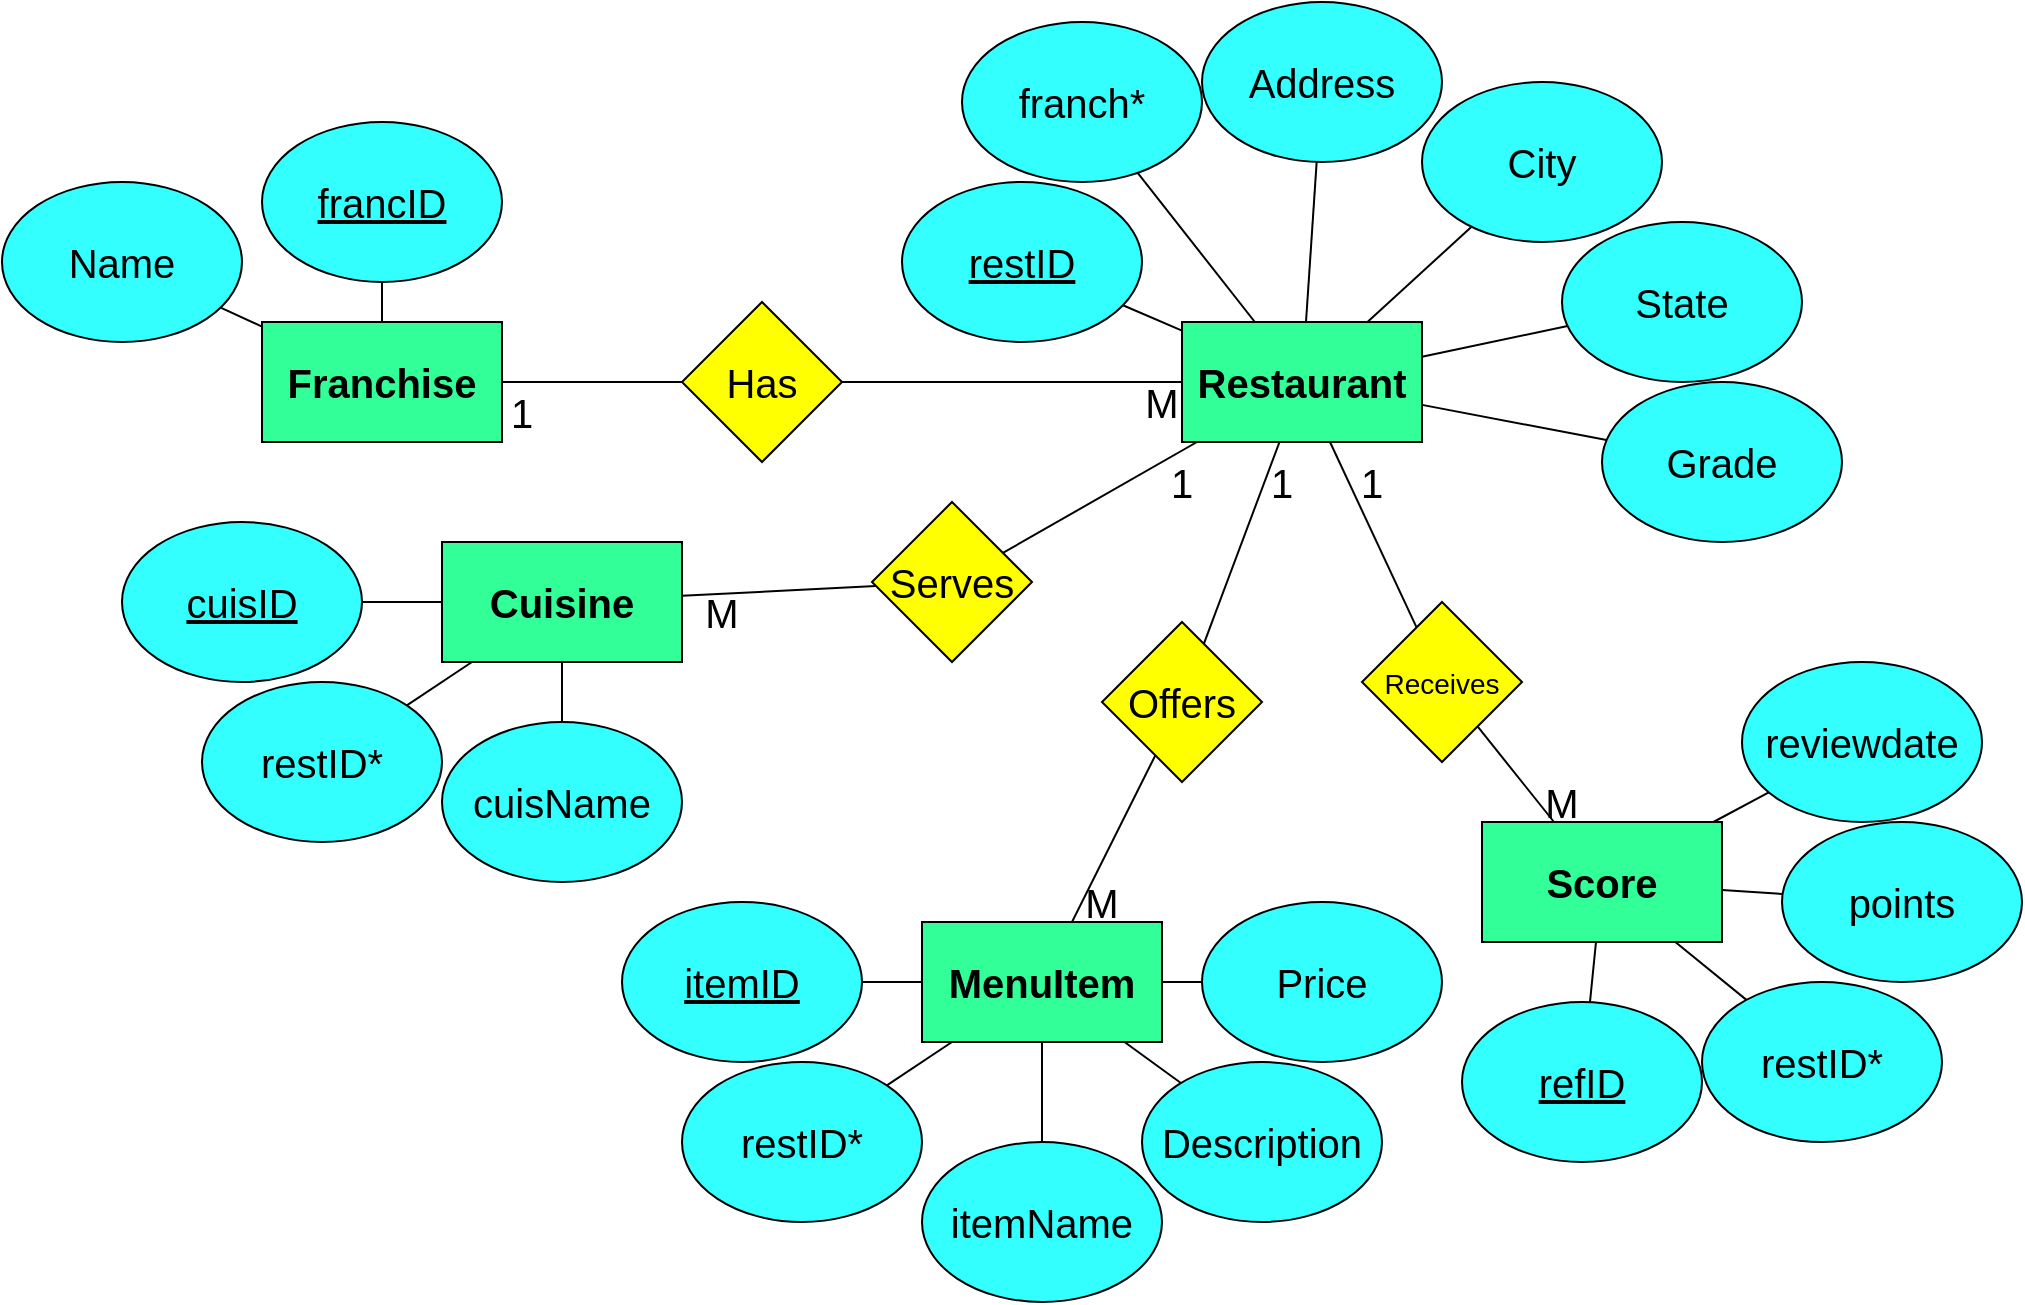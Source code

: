 <mxfile version="20.7.4" type="device"><diagram id="u9rXE1uIUANwSrxgtIQM" name="Page-1"><mxGraphModel dx="2222" dy="840" grid="1" gridSize="10" guides="1" tooltips="1" connect="1" arrows="1" fold="1" page="1" pageScale="1" pageWidth="850" pageHeight="1100" math="0" shadow="0"><root><mxCell id="0"/><mxCell id="1" parent="0"/><mxCell id="4u6x7rTlO3XGqmi1SIRX-11" value="" style="group" vertex="1" connectable="0" parent="1"><mxGeometry x="80" y="310" width="120" height="60" as="geometry"/></mxCell><mxCell id="4u6x7rTlO3XGqmi1SIRX-12" value="" style="rounded=0;whiteSpace=wrap;html=1;fillColor=#33FF99;" vertex="1" parent="4u6x7rTlO3XGqmi1SIRX-11"><mxGeometry width="120" height="60" as="geometry"/></mxCell><mxCell id="4u6x7rTlO3XGqmi1SIRX-13" value="&lt;b&gt;&lt;font style=&quot;font-size: 20px;&quot;&gt;Franchise&lt;/font&gt;&lt;/b&gt;" style="text;html=1;strokeColor=none;fillColor=none;align=center;verticalAlign=middle;whiteSpace=wrap;rounded=0;" vertex="1" parent="4u6x7rTlO3XGqmi1SIRX-11"><mxGeometry x="10" y="10" width="100" height="40" as="geometry"/></mxCell><mxCell id="4u6x7rTlO3XGqmi1SIRX-15" value="" style="group" vertex="1" connectable="0" parent="1"><mxGeometry x="-50" y="240" width="120" height="80" as="geometry"/></mxCell><mxCell id="4u6x7rTlO3XGqmi1SIRX-16" value="" style="ellipse;whiteSpace=wrap;html=1;fontSize=20;fillColor=#33FFFF;" vertex="1" parent="4u6x7rTlO3XGqmi1SIRX-15"><mxGeometry width="120" height="80" as="geometry"/></mxCell><mxCell id="4u6x7rTlO3XGqmi1SIRX-17" value="Name" style="text;html=1;strokeColor=none;fillColor=none;align=center;verticalAlign=middle;whiteSpace=wrap;rounded=0;fontSize=20;" vertex="1" parent="4u6x7rTlO3XGqmi1SIRX-15"><mxGeometry x="10" y="20" width="100" height="40" as="geometry"/></mxCell><mxCell id="4u6x7rTlO3XGqmi1SIRX-18" value="" style="group" vertex="1" connectable="0" parent="1"><mxGeometry x="80" y="210" width="120" height="80" as="geometry"/></mxCell><mxCell id="4u6x7rTlO3XGqmi1SIRX-19" value="" style="ellipse;whiteSpace=wrap;html=1;fontSize=20;fillColor=#33FFFF;" vertex="1" parent="4u6x7rTlO3XGqmi1SIRX-18"><mxGeometry width="120" height="80" as="geometry"/></mxCell><mxCell id="4u6x7rTlO3XGqmi1SIRX-20" value="&lt;u&gt;francID&lt;/u&gt;" style="text;html=1;strokeColor=none;fillColor=none;align=center;verticalAlign=middle;whiteSpace=wrap;rounded=0;fontSize=20;" vertex="1" parent="4u6x7rTlO3XGqmi1SIRX-18"><mxGeometry x="10" y="20" width="100" height="40" as="geometry"/></mxCell><mxCell id="4u6x7rTlO3XGqmi1SIRX-34" value="" style="group" vertex="1" connectable="0" parent="1"><mxGeometry x="290" y="300" width="80" height="80" as="geometry"/></mxCell><mxCell id="4u6x7rTlO3XGqmi1SIRX-35" value="" style="rhombus;whiteSpace=wrap;html=1;fontSize=20;fillColor=#FFFF00;" vertex="1" parent="4u6x7rTlO3XGqmi1SIRX-34"><mxGeometry width="80" height="80" as="geometry"/></mxCell><mxCell id="4u6x7rTlO3XGqmi1SIRX-36" value="Has" style="text;html=1;strokeColor=none;fillColor=none;align=center;verticalAlign=middle;whiteSpace=wrap;rounded=0;fontSize=20;" vertex="1" parent="4u6x7rTlO3XGqmi1SIRX-34"><mxGeometry x="10" y="25" width="60" height="30" as="geometry"/></mxCell><mxCell id="4u6x7rTlO3XGqmi1SIRX-37" value="" style="endArrow=none;html=1;rounded=0;fontSize=20;" edge="1" parent="1" source="4u6x7rTlO3XGqmi1SIRX-12" target="4u6x7rTlO3XGqmi1SIRX-35"><mxGeometry width="50" height="50" relative="1" as="geometry"><mxPoint x="270" y="470" as="sourcePoint"/><mxPoint x="250" y="340" as="targetPoint"/></mxGeometry></mxCell><mxCell id="4u6x7rTlO3XGqmi1SIRX-38" value="" style="endArrow=none;html=1;rounded=0;fontSize=20;" edge="1" parent="1" source="4u6x7rTlO3XGqmi1SIRX-32" target="4u6x7rTlO3XGqmi1SIRX-35"><mxGeometry width="50" height="50" relative="1" as="geometry"><mxPoint x="360" y="350" as="sourcePoint"/><mxPoint x="410" y="350" as="targetPoint"/></mxGeometry></mxCell><mxCell id="4u6x7rTlO3XGqmi1SIRX-39" value="1" style="text;html=1;strokeColor=none;fillColor=none;align=center;verticalAlign=middle;whiteSpace=wrap;rounded=0;fontSize=20;" vertex="1" parent="1"><mxGeometry x="200" y="340" width="20" height="30" as="geometry"/></mxCell><mxCell id="4u6x7rTlO3XGqmi1SIRX-40" value="M" style="text;html=1;strokeColor=none;fillColor=none;align=center;verticalAlign=middle;whiteSpace=wrap;rounded=0;fontSize=20;" vertex="1" parent="1"><mxGeometry x="520" y="340" width="20" height="20" as="geometry"/></mxCell><mxCell id="4u6x7rTlO3XGqmi1SIRX-41" value="" style="group" vertex="1" connectable="0" parent="1"><mxGeometry x="400" y="240" width="120" height="80" as="geometry"/></mxCell><mxCell id="4u6x7rTlO3XGqmi1SIRX-42" value="" style="ellipse;whiteSpace=wrap;html=1;fontSize=20;fillColor=#33FFFF;" vertex="1" parent="4u6x7rTlO3XGqmi1SIRX-41"><mxGeometry width="120" height="80" as="geometry"/></mxCell><mxCell id="4u6x7rTlO3XGqmi1SIRX-43" value="&lt;u&gt;restID&lt;/u&gt;" style="text;html=1;strokeColor=none;fillColor=none;align=center;verticalAlign=middle;whiteSpace=wrap;rounded=0;fontSize=20;" vertex="1" parent="4u6x7rTlO3XGqmi1SIRX-41"><mxGeometry x="10" y="20" width="100" height="40" as="geometry"/></mxCell><mxCell id="4u6x7rTlO3XGqmi1SIRX-44" value="" style="group" vertex="1" connectable="0" parent="1"><mxGeometry x="430" y="160" width="120" height="80" as="geometry"/></mxCell><mxCell id="4u6x7rTlO3XGqmi1SIRX-45" value="" style="ellipse;whiteSpace=wrap;html=1;fontSize=20;fillColor=#33FFFF;" vertex="1" parent="4u6x7rTlO3XGqmi1SIRX-44"><mxGeometry width="120" height="80" as="geometry"/></mxCell><mxCell id="4u6x7rTlO3XGqmi1SIRX-46" value="franch*" style="text;html=1;strokeColor=none;fillColor=none;align=center;verticalAlign=middle;whiteSpace=wrap;rounded=0;fontSize=20;" vertex="1" parent="4u6x7rTlO3XGqmi1SIRX-44"><mxGeometry x="10" y="20" width="100" height="40" as="geometry"/></mxCell><mxCell id="4u6x7rTlO3XGqmi1SIRX-47" value="" style="group" vertex="1" connectable="0" parent="1"><mxGeometry x="550" y="150" width="120" height="80" as="geometry"/></mxCell><mxCell id="4u6x7rTlO3XGqmi1SIRX-48" value="" style="ellipse;whiteSpace=wrap;html=1;fontSize=20;fillColor=#33FFFF;" vertex="1" parent="4u6x7rTlO3XGqmi1SIRX-47"><mxGeometry width="120" height="80" as="geometry"/></mxCell><mxCell id="4u6x7rTlO3XGqmi1SIRX-49" value="Address" style="text;html=1;strokeColor=none;fillColor=none;align=center;verticalAlign=middle;whiteSpace=wrap;rounded=0;fontSize=20;" vertex="1" parent="4u6x7rTlO3XGqmi1SIRX-47"><mxGeometry x="10" y="20" width="100" height="40" as="geometry"/></mxCell><mxCell id="4u6x7rTlO3XGqmi1SIRX-50" value="" style="group" vertex="1" connectable="0" parent="1"><mxGeometry x="660" y="190" width="120" height="80" as="geometry"/></mxCell><mxCell id="4u6x7rTlO3XGqmi1SIRX-51" value="" style="ellipse;whiteSpace=wrap;html=1;fontSize=20;fillColor=#33FFFF;" vertex="1" parent="4u6x7rTlO3XGqmi1SIRX-50"><mxGeometry width="120" height="80" as="geometry"/></mxCell><mxCell id="4u6x7rTlO3XGqmi1SIRX-52" value="City" style="text;html=1;strokeColor=none;fillColor=none;align=center;verticalAlign=middle;whiteSpace=wrap;rounded=0;fontSize=20;" vertex="1" parent="4u6x7rTlO3XGqmi1SIRX-50"><mxGeometry x="10" y="20" width="100" height="40" as="geometry"/></mxCell><mxCell id="4u6x7rTlO3XGqmi1SIRX-53" value="" style="group" vertex="1" connectable="0" parent="1"><mxGeometry x="730" y="260" width="120" height="80" as="geometry"/></mxCell><mxCell id="4u6x7rTlO3XGqmi1SIRX-54" value="" style="ellipse;whiteSpace=wrap;html=1;fontSize=20;fillColor=#33FFFF;" vertex="1" parent="4u6x7rTlO3XGqmi1SIRX-53"><mxGeometry width="120" height="80" as="geometry"/></mxCell><mxCell id="4u6x7rTlO3XGqmi1SIRX-55" value="State" style="text;html=1;strokeColor=none;fillColor=none;align=center;verticalAlign=middle;whiteSpace=wrap;rounded=0;fontSize=20;" vertex="1" parent="4u6x7rTlO3XGqmi1SIRX-53"><mxGeometry x="10" y="20" width="100" height="40" as="geometry"/></mxCell><mxCell id="4u6x7rTlO3XGqmi1SIRX-56" value="" style="group" vertex="1" connectable="0" parent="1"><mxGeometry x="750" y="340" width="120" height="80" as="geometry"/></mxCell><mxCell id="4u6x7rTlO3XGqmi1SIRX-57" value="" style="ellipse;whiteSpace=wrap;html=1;fontSize=20;fillColor=#33FFFF;" vertex="1" parent="4u6x7rTlO3XGqmi1SIRX-56"><mxGeometry width="120" height="80" as="geometry"/></mxCell><mxCell id="4u6x7rTlO3XGqmi1SIRX-58" value="Grade" style="text;html=1;strokeColor=none;fillColor=none;align=center;verticalAlign=middle;whiteSpace=wrap;rounded=0;fontSize=20;" vertex="1" parent="4u6x7rTlO3XGqmi1SIRX-56"><mxGeometry x="10" y="20" width="100" height="40" as="geometry"/></mxCell><mxCell id="4u6x7rTlO3XGqmi1SIRX-62" value="" style="endArrow=none;html=1;rounded=0;fontSize=20;" edge="1" parent="1" source="4u6x7rTlO3XGqmi1SIRX-32" target="4u6x7rTlO3XGqmi1SIRX-42"><mxGeometry width="50" height="50" relative="1" as="geometry"><mxPoint x="590" y="300" as="sourcePoint"/><mxPoint x="465" y="225" as="targetPoint"/></mxGeometry></mxCell><mxCell id="4u6x7rTlO3XGqmi1SIRX-63" value="" style="endArrow=none;html=1;rounded=0;fontSize=20;" edge="1" parent="1" source="4u6x7rTlO3XGqmi1SIRX-32" target="4u6x7rTlO3XGqmi1SIRX-45"><mxGeometry width="50" height="50" relative="1" as="geometry"><mxPoint x="595" y="320" as="sourcePoint"/><mxPoint x="578.974" y="287.947" as="targetPoint"/></mxGeometry></mxCell><mxCell id="4u6x7rTlO3XGqmi1SIRX-64" value="" style="endArrow=none;html=1;rounded=0;fontSize=20;" edge="1" parent="1" source="4u6x7rTlO3XGqmi1SIRX-48" target="4u6x7rTlO3XGqmi1SIRX-32"><mxGeometry width="50" height="50" relative="1" as="geometry"><mxPoint x="629.983" y="320" as="sourcePoint"/><mxPoint x="665.593" y="266.541" as="targetPoint"/></mxGeometry></mxCell><mxCell id="4u6x7rTlO3XGqmi1SIRX-65" value="" style="endArrow=none;html=1;rounded=0;fontSize=20;" edge="1" parent="1" source="4u6x7rTlO3XGqmi1SIRX-51" target="4u6x7rTlO3XGqmi1SIRX-32"><mxGeometry width="50" height="50" relative="1" as="geometry"><mxPoint x="715.605" y="316.881" as="sourcePoint"/><mxPoint x="670.0" y="331.25" as="targetPoint"/></mxGeometry></mxCell><mxCell id="4u6x7rTlO3XGqmi1SIRX-66" value="" style="endArrow=none;html=1;rounded=0;fontSize=20;" edge="1" parent="1" source="4u6x7rTlO3XGqmi1SIRX-32" target="4u6x7rTlO3XGqmi1SIRX-54"><mxGeometry width="50" height="50" relative="1" as="geometry"><mxPoint x="713.773" y="376.04" as="sourcePoint"/><mxPoint x="670.0" y="365" as="targetPoint"/></mxGeometry></mxCell><mxCell id="4u6x7rTlO3XGqmi1SIRX-67" value="" style="endArrow=none;html=1;rounded=0;fontSize=20;" edge="1" parent="1" source="4u6x7rTlO3XGqmi1SIRX-57" target="4u6x7rTlO3XGqmi1SIRX-32"><mxGeometry width="50" height="50" relative="1" as="geometry"><mxPoint x="634.548" y="380" as="sourcePoint"/><mxPoint x="671.274" y="424.882" as="targetPoint"/></mxGeometry></mxCell><mxCell id="4u6x7rTlO3XGqmi1SIRX-69" value="" style="endArrow=none;html=1;rounded=0;fontSize=20;" edge="1" parent="1" source="4u6x7rTlO3XGqmi1SIRX-19" target="4u6x7rTlO3XGqmi1SIRX-12"><mxGeometry width="50" height="50" relative="1" as="geometry"><mxPoint x="240" y="240" as="sourcePoint"/><mxPoint x="290" y="190" as="targetPoint"/></mxGeometry></mxCell><mxCell id="4u6x7rTlO3XGqmi1SIRX-70" value="" style="endArrow=none;html=1;rounded=0;fontSize=20;" edge="1" parent="1" source="4u6x7rTlO3XGqmi1SIRX-12" target="4u6x7rTlO3XGqmi1SIRX-16"><mxGeometry width="50" height="50" relative="1" as="geometry"><mxPoint x="150" y="300" as="sourcePoint"/><mxPoint x="150" y="320" as="targetPoint"/></mxGeometry></mxCell><mxCell id="4u6x7rTlO3XGqmi1SIRX-71" value="" style="group" vertex="1" connectable="0" parent="1"><mxGeometry x="170" y="420" width="120" height="60" as="geometry"/></mxCell><mxCell id="4u6x7rTlO3XGqmi1SIRX-72" value="" style="rounded=0;whiteSpace=wrap;html=1;" vertex="1" parent="4u6x7rTlO3XGqmi1SIRX-71"><mxGeometry width="120" height="60" as="geometry"/></mxCell><mxCell id="4u6x7rTlO3XGqmi1SIRX-73" value="&lt;b&gt;&lt;font style=&quot;font-size: 20px;&quot;&gt;Cuisine&lt;/font&gt;&lt;/b&gt;" style="text;html=1;strokeColor=none;fillColor=none;align=center;verticalAlign=middle;whiteSpace=wrap;rounded=0;" vertex="1" parent="4u6x7rTlO3XGqmi1SIRX-71"><mxGeometry x="10" y="10" width="100" height="40" as="geometry"/></mxCell><mxCell id="4u6x7rTlO3XGqmi1SIRX-74" value="" style="group" vertex="1" connectable="0" parent="1"><mxGeometry x="385" y="400" width="80" height="80" as="geometry"/></mxCell><mxCell id="4u6x7rTlO3XGqmi1SIRX-75" value="" style="rhombus;whiteSpace=wrap;html=1;fontSize=20;fillColor=#FFFF00;" vertex="1" parent="4u6x7rTlO3XGqmi1SIRX-74"><mxGeometry width="80" height="80" as="geometry"/></mxCell><mxCell id="4u6x7rTlO3XGqmi1SIRX-76" value="Serves" style="text;html=1;strokeColor=none;fillColor=none;align=center;verticalAlign=middle;whiteSpace=wrap;rounded=0;fontSize=20;" vertex="1" parent="4u6x7rTlO3XGqmi1SIRX-74"><mxGeometry x="10" y="25" width="60" height="30" as="geometry"/></mxCell><mxCell id="4u6x7rTlO3XGqmi1SIRX-77" value="" style="endArrow=none;html=1;rounded=0;fontSize=20;" edge="1" parent="1" source="4u6x7rTlO3XGqmi1SIRX-75" target="4u6x7rTlO3XGqmi1SIRX-32"><mxGeometry width="50" height="50" relative="1" as="geometry"><mxPoint x="520" y="500" as="sourcePoint"/><mxPoint x="570" y="450" as="targetPoint"/></mxGeometry></mxCell><mxCell id="4u6x7rTlO3XGqmi1SIRX-78" value="" style="endArrow=none;html=1;rounded=0;fontSize=20;" edge="1" parent="1" source="4u6x7rTlO3XGqmi1SIRX-72" target="4u6x7rTlO3XGqmi1SIRX-75"><mxGeometry width="50" height="50" relative="1" as="geometry"><mxPoint x="474.615" y="434.615" as="sourcePoint"/><mxPoint x="562" y="380" as="targetPoint"/></mxGeometry></mxCell><mxCell id="4u6x7rTlO3XGqmi1SIRX-79" value="1" style="text;html=1;strokeColor=none;fillColor=none;align=center;verticalAlign=middle;whiteSpace=wrap;rounded=0;fontSize=20;" vertex="1" parent="1"><mxGeometry x="530" y="380" width="20" height="20" as="geometry"/></mxCell><mxCell id="4u6x7rTlO3XGqmi1SIRX-80" value="M" style="text;html=1;strokeColor=none;fillColor=none;align=center;verticalAlign=middle;whiteSpace=wrap;rounded=0;fontSize=20;" vertex="1" parent="1"><mxGeometry x="300" y="440" width="20" height="30" as="geometry"/></mxCell><mxCell id="4u6x7rTlO3XGqmi1SIRX-81" value="" style="group;fillColor=default;" vertex="1" connectable="0" parent="1"><mxGeometry x="10" y="410" width="120" height="80" as="geometry"/></mxCell><mxCell id="4u6x7rTlO3XGqmi1SIRX-82" value="" style="ellipse;whiteSpace=wrap;html=1;fontSize=20;fillColor=#33FFFF;" vertex="1" parent="4u6x7rTlO3XGqmi1SIRX-81"><mxGeometry width="120" height="80" as="geometry"/></mxCell><mxCell id="4u6x7rTlO3XGqmi1SIRX-83" value="&lt;u&gt;cuisID&lt;/u&gt;" style="text;html=1;strokeColor=none;fillColor=none;align=center;verticalAlign=middle;whiteSpace=wrap;rounded=0;fontSize=20;" vertex="1" parent="4u6x7rTlO3XGqmi1SIRX-81"><mxGeometry x="10" y="20" width="100" height="40" as="geometry"/></mxCell><mxCell id="4u6x7rTlO3XGqmi1SIRX-84" value="" style="group" vertex="1" connectable="0" parent="1"><mxGeometry x="170" y="510" width="120" height="80" as="geometry"/></mxCell><mxCell id="4u6x7rTlO3XGqmi1SIRX-85" value="" style="ellipse;whiteSpace=wrap;html=1;fontSize=20;fillColor=#33FFFF;" vertex="1" parent="4u6x7rTlO3XGqmi1SIRX-84"><mxGeometry width="120" height="80" as="geometry"/></mxCell><mxCell id="4u6x7rTlO3XGqmi1SIRX-86" value="cuisName" style="text;html=1;strokeColor=none;fillColor=none;align=center;verticalAlign=middle;whiteSpace=wrap;rounded=0;fontSize=20;" vertex="1" parent="4u6x7rTlO3XGqmi1SIRX-84"><mxGeometry x="10" y="20" width="100" height="40" as="geometry"/></mxCell><mxCell id="4u6x7rTlO3XGqmi1SIRX-90" value="" style="group" vertex="1" connectable="0" parent="1"><mxGeometry x="50" y="490" width="120" height="80" as="geometry"/></mxCell><mxCell id="4u6x7rTlO3XGqmi1SIRX-91" value="" style="ellipse;whiteSpace=wrap;html=1;fontSize=20;fillColor=#33FFFF;" vertex="1" parent="4u6x7rTlO3XGqmi1SIRX-90"><mxGeometry width="120" height="80" as="geometry"/></mxCell><mxCell id="4u6x7rTlO3XGqmi1SIRX-92" value="restID*" style="text;html=1;strokeColor=none;fillColor=none;align=center;verticalAlign=middle;whiteSpace=wrap;rounded=0;fontSize=20;" vertex="1" parent="4u6x7rTlO3XGqmi1SIRX-90"><mxGeometry x="10" y="20" width="100" height="40" as="geometry"/></mxCell><mxCell id="4u6x7rTlO3XGqmi1SIRX-93" value="" style="endArrow=none;html=1;rounded=0;fontSize=20;" edge="1" parent="1" source="4u6x7rTlO3XGqmi1SIRX-82" target="4u6x7rTlO3XGqmi1SIRX-72"><mxGeometry width="50" height="50" relative="1" as="geometry"><mxPoint x="120" y="410" as="sourcePoint"/><mxPoint x="170" y="360" as="targetPoint"/></mxGeometry></mxCell><mxCell id="4u6x7rTlO3XGqmi1SIRX-94" value="" style="endArrow=none;html=1;rounded=0;fontSize=20;" edge="1" parent="1" source="4u6x7rTlO3XGqmi1SIRX-72" target="4u6x7rTlO3XGqmi1SIRX-91"><mxGeometry width="50" height="50" relative="1" as="geometry"><mxPoint x="140.0" y="460" as="sourcePoint"/><mxPoint x="180" y="460" as="targetPoint"/></mxGeometry></mxCell><mxCell id="4u6x7rTlO3XGqmi1SIRX-95" value="" style="endArrow=none;html=1;rounded=0;fontSize=20;" edge="1" parent="1" source="4u6x7rTlO3XGqmi1SIRX-85" target="4u6x7rTlO3XGqmi1SIRX-72"><mxGeometry width="50" height="50" relative="1" as="geometry"><mxPoint x="195" y="490" as="sourcePoint"/><mxPoint x="162.426" y="511.716" as="targetPoint"/></mxGeometry></mxCell><mxCell id="4u6x7rTlO3XGqmi1SIRX-96" value="" style="group" vertex="1" connectable="0" parent="1"><mxGeometry x="500" y="460" width="80" height="80" as="geometry"/></mxCell><mxCell id="4u6x7rTlO3XGqmi1SIRX-97" value="" style="rhombus;whiteSpace=wrap;html=1;fontSize=20;fillColor=#FFFF00;" vertex="1" parent="4u6x7rTlO3XGqmi1SIRX-96"><mxGeometry width="80" height="80" as="geometry"/></mxCell><mxCell id="4u6x7rTlO3XGqmi1SIRX-98" value="Offers" style="text;html=1;strokeColor=none;fillColor=none;align=center;verticalAlign=middle;whiteSpace=wrap;rounded=0;fontSize=20;" vertex="1" parent="4u6x7rTlO3XGqmi1SIRX-96"><mxGeometry x="10" y="25" width="60" height="30" as="geometry"/></mxCell><mxCell id="4u6x7rTlO3XGqmi1SIRX-99" value="" style="endArrow=none;html=1;rounded=0;fontSize=20;" edge="1" parent="1" source="4u6x7rTlO3XGqmi1SIRX-32" target="4u6x7rTlO3XGqmi1SIRX-97"><mxGeometry width="50" height="50" relative="1" as="geometry"><mxPoint x="650" y="530" as="sourcePoint"/><mxPoint x="700" y="480" as="targetPoint"/></mxGeometry></mxCell><mxCell id="4u6x7rTlO3XGqmi1SIRX-100" value="" style="endArrow=none;html=1;rounded=0;fontSize=20;" edge="1" parent="1" source="4u6x7rTlO3XGqmi1SIRX-188" target="4u6x7rTlO3XGqmi1SIRX-97"><mxGeometry width="50" height="50" relative="1" as="geometry"><mxPoint x="470" y="560" as="sourcePoint"/><mxPoint x="500" y="510" as="targetPoint"/></mxGeometry></mxCell><mxCell id="4u6x7rTlO3XGqmi1SIRX-101" value="1" style="text;html=1;strokeColor=none;fillColor=none;align=center;verticalAlign=middle;whiteSpace=wrap;rounded=0;fontSize=20;" vertex="1" parent="1"><mxGeometry x="580" y="380" width="20" height="20" as="geometry"/></mxCell><mxCell id="4u6x7rTlO3XGqmi1SIRX-102" value="M" style="text;html=1;strokeColor=none;fillColor=none;align=center;verticalAlign=middle;whiteSpace=wrap;rounded=0;fontSize=20;" vertex="1" parent="1"><mxGeometry x="490" y="590" width="20" height="20" as="geometry"/></mxCell><mxCell id="4u6x7rTlO3XGqmi1SIRX-103" value="" style="group" vertex="1" connectable="0" parent="1"><mxGeometry x="260" y="600" width="120" height="80" as="geometry"/></mxCell><mxCell id="4u6x7rTlO3XGqmi1SIRX-104" value="" style="ellipse;whiteSpace=wrap;html=1;fontSize=20;fillColor=#33FFFF;" vertex="1" parent="4u6x7rTlO3XGqmi1SIRX-103"><mxGeometry width="120" height="80" as="geometry"/></mxCell><mxCell id="4u6x7rTlO3XGqmi1SIRX-105" value="&lt;u&gt;itemID&lt;/u&gt;" style="text;html=1;strokeColor=none;fillColor=none;align=center;verticalAlign=middle;whiteSpace=wrap;rounded=0;fontSize=20;" vertex="1" parent="4u6x7rTlO3XGqmi1SIRX-103"><mxGeometry x="10" y="20" width="100" height="40" as="geometry"/></mxCell><mxCell id="4u6x7rTlO3XGqmi1SIRX-106" value="" style="group" vertex="1" connectable="0" parent="1"><mxGeometry x="410" y="720" width="120" height="80" as="geometry"/></mxCell><mxCell id="4u6x7rTlO3XGqmi1SIRX-107" value="" style="ellipse;whiteSpace=wrap;html=1;fontSize=20;fillColor=#33FFFF;" vertex="1" parent="4u6x7rTlO3XGqmi1SIRX-106"><mxGeometry width="120" height="80" as="geometry"/></mxCell><mxCell id="4u6x7rTlO3XGqmi1SIRX-108" value="itemName" style="text;html=1;strokeColor=none;fillColor=none;align=center;verticalAlign=middle;whiteSpace=wrap;rounded=0;fontSize=20;" vertex="1" parent="4u6x7rTlO3XGqmi1SIRX-106"><mxGeometry x="10" y="20" width="100" height="40" as="geometry"/></mxCell><mxCell id="4u6x7rTlO3XGqmi1SIRX-109" value="" style="group" vertex="1" connectable="0" parent="1"><mxGeometry x="290" y="680" width="120" height="80" as="geometry"/></mxCell><mxCell id="4u6x7rTlO3XGqmi1SIRX-110" value="" style="ellipse;whiteSpace=wrap;html=1;fontSize=20;fillColor=#33FFFF;" vertex="1" parent="4u6x7rTlO3XGqmi1SIRX-109"><mxGeometry width="120" height="80" as="geometry"/></mxCell><mxCell id="4u6x7rTlO3XGqmi1SIRX-111" value="restID*" style="text;html=1;strokeColor=none;fillColor=none;align=center;verticalAlign=middle;whiteSpace=wrap;rounded=0;fontSize=20;" vertex="1" parent="4u6x7rTlO3XGqmi1SIRX-109"><mxGeometry x="10" y="20" width="100" height="40" as="geometry"/></mxCell><mxCell id="4u6x7rTlO3XGqmi1SIRX-112" value="" style="group" vertex="1" connectable="0" parent="1"><mxGeometry x="520" y="680" width="120" height="80" as="geometry"/></mxCell><mxCell id="4u6x7rTlO3XGqmi1SIRX-113" value="" style="ellipse;whiteSpace=wrap;html=1;fontSize=20;fillColor=#33FFFF;" vertex="1" parent="4u6x7rTlO3XGqmi1SIRX-112"><mxGeometry width="120" height="80" as="geometry"/></mxCell><mxCell id="4u6x7rTlO3XGqmi1SIRX-114" value="Description" style="text;html=1;strokeColor=none;fillColor=none;align=center;verticalAlign=middle;whiteSpace=wrap;rounded=0;fontSize=20;" vertex="1" parent="4u6x7rTlO3XGqmi1SIRX-112"><mxGeometry x="10" y="20" width="100" height="40" as="geometry"/></mxCell><mxCell id="4u6x7rTlO3XGqmi1SIRX-115" value="" style="group" vertex="1" connectable="0" parent="1"><mxGeometry x="550" y="600" width="120" height="80" as="geometry"/></mxCell><mxCell id="4u6x7rTlO3XGqmi1SIRX-116" value="" style="ellipse;whiteSpace=wrap;html=1;fontSize=20;fillColor=#33FFFF;" vertex="1" parent="4u6x7rTlO3XGqmi1SIRX-115"><mxGeometry width="120" height="80" as="geometry"/></mxCell><mxCell id="4u6x7rTlO3XGqmi1SIRX-117" value="Price" style="text;html=1;strokeColor=none;fillColor=none;align=center;verticalAlign=middle;whiteSpace=wrap;rounded=0;fontSize=20;" vertex="1" parent="4u6x7rTlO3XGqmi1SIRX-115"><mxGeometry x="10" y="20" width="100" height="40" as="geometry"/></mxCell><mxCell id="4u6x7rTlO3XGqmi1SIRX-118" value="" style="endArrow=none;html=1;rounded=0;fontSize=20;" edge="1" parent="1" source="4u6x7rTlO3XGqmi1SIRX-104" target="4u6x7rTlO3XGqmi1SIRX-188"><mxGeometry width="50" height="50" relative="1" as="geometry"><mxPoint x="380" y="590" as="sourcePoint"/><mxPoint x="390" y="590" as="targetPoint"/></mxGeometry></mxCell><mxCell id="4u6x7rTlO3XGqmi1SIRX-119" value="" style="endArrow=none;html=1;rounded=0;fontSize=20;" edge="1" parent="1" source="4u6x7rTlO3XGqmi1SIRX-188" target="4u6x7rTlO3XGqmi1SIRX-110"><mxGeometry width="50" height="50" relative="1" as="geometry"><mxPoint x="425.0" y="670" as="sourcePoint"/><mxPoint x="420" y="650" as="targetPoint"/></mxGeometry></mxCell><mxCell id="4u6x7rTlO3XGqmi1SIRX-120" value="" style="endArrow=none;html=1;rounded=0;fontSize=20;" edge="1" parent="1" source="4u6x7rTlO3XGqmi1SIRX-188" target="4u6x7rTlO3XGqmi1SIRX-107"><mxGeometry width="50" height="50" relative="1" as="geometry"><mxPoint x="470" y="670" as="sourcePoint"/><mxPoint x="402.426" y="701.716" as="targetPoint"/></mxGeometry></mxCell><mxCell id="4u6x7rTlO3XGqmi1SIRX-124" value="" style="endArrow=none;html=1;rounded=0;fontSize=20;" edge="1" parent="1" source="4u6x7rTlO3XGqmi1SIRX-188" target="4u6x7rTlO3XGqmi1SIRX-113"><mxGeometry width="50" height="50" relative="1" as="geometry"><mxPoint x="511.25" y="670" as="sourcePoint"/><mxPoint x="480" y="730" as="targetPoint"/></mxGeometry></mxCell><mxCell id="4u6x7rTlO3XGqmi1SIRX-125" value="" style="endArrow=none;html=1;rounded=0;fontSize=20;" edge="1" parent="1" source="4u6x7rTlO3XGqmi1SIRX-188" target="4u6x7rTlO3XGqmi1SIRX-116"><mxGeometry width="50" height="50" relative="1" as="geometry"><mxPoint x="590" y="580" as="sourcePoint"/><mxPoint x="549.457" y="700.514" as="targetPoint"/></mxGeometry></mxCell><mxCell id="4u6x7rTlO3XGqmi1SIRX-129" value="" style="group" vertex="1" connectable="0" parent="1"><mxGeometry x="680" y="650" width="120" height="80" as="geometry"/></mxCell><mxCell id="4u6x7rTlO3XGqmi1SIRX-130" value="" style="ellipse;whiteSpace=wrap;html=1;fontSize=20;fillColor=#33FFFF;" vertex="1" parent="4u6x7rTlO3XGqmi1SIRX-129"><mxGeometry width="120" height="80" as="geometry"/></mxCell><mxCell id="4u6x7rTlO3XGqmi1SIRX-131" value="&lt;u&gt;refID&lt;/u&gt;" style="text;html=1;strokeColor=none;fillColor=none;align=center;verticalAlign=middle;whiteSpace=wrap;rounded=0;fontSize=20;" vertex="1" parent="4u6x7rTlO3XGqmi1SIRX-129"><mxGeometry x="10" y="20" width="100" height="40" as="geometry"/></mxCell><mxCell id="4u6x7rTlO3XGqmi1SIRX-132" value="" style="group" vertex="1" connectable="0" parent="1"><mxGeometry x="840" y="560" width="120" height="80" as="geometry"/></mxCell><mxCell id="4u6x7rTlO3XGqmi1SIRX-133" value="" style="ellipse;whiteSpace=wrap;html=1;fontSize=20;fillColor=#33FFFF;" vertex="1" parent="4u6x7rTlO3XGqmi1SIRX-132"><mxGeometry width="120" height="80" as="geometry"/></mxCell><mxCell id="4u6x7rTlO3XGqmi1SIRX-134" value="points" style="text;html=1;strokeColor=none;fillColor=none;align=center;verticalAlign=middle;whiteSpace=wrap;rounded=0;fontSize=20;" vertex="1" parent="4u6x7rTlO3XGqmi1SIRX-132"><mxGeometry x="10" y="20" width="100" height="40" as="geometry"/></mxCell><mxCell id="4u6x7rTlO3XGqmi1SIRX-135" value="" style="group" vertex="1" connectable="0" parent="1"><mxGeometry x="820" y="480" width="120" height="80" as="geometry"/></mxCell><mxCell id="4u6x7rTlO3XGqmi1SIRX-136" value="" style="ellipse;whiteSpace=wrap;html=1;fontSize=20;fillColor=#33FFFF;" vertex="1" parent="4u6x7rTlO3XGqmi1SIRX-135"><mxGeometry width="120" height="80" as="geometry"/></mxCell><mxCell id="4u6x7rTlO3XGqmi1SIRX-137" value="reviewdate" style="text;html=1;strokeColor=none;fillColor=none;align=center;verticalAlign=middle;whiteSpace=wrap;rounded=0;fontSize=20;" vertex="1" parent="4u6x7rTlO3XGqmi1SIRX-135"><mxGeometry x="10" y="20" width="100" height="40" as="geometry"/></mxCell><mxCell id="4u6x7rTlO3XGqmi1SIRX-138" value="" style="endArrow=none;html=1;rounded=0;fontSize=20;" edge="1" parent="1" source="4u6x7rTlO3XGqmi1SIRX-130" target="4u6x7rTlO3XGqmi1SIRX-185"><mxGeometry width="50" height="50" relative="1" as="geometry"><mxPoint x="740" y="520" as="sourcePoint"/><mxPoint x="740" y="620" as="targetPoint"/></mxGeometry></mxCell><mxCell id="4u6x7rTlO3XGqmi1SIRX-139" value="" style="endArrow=none;html=1;rounded=0;fontSize=20;" edge="1" parent="1" source="4u6x7rTlO3XGqmi1SIRX-133" target="4u6x7rTlO3XGqmi1SIRX-185"><mxGeometry width="50" height="50" relative="1" as="geometry"><mxPoint x="750" y="660" as="sourcePoint"/><mxPoint x="785" y="620" as="targetPoint"/></mxGeometry></mxCell><mxCell id="4u6x7rTlO3XGqmi1SIRX-140" value="" style="endArrow=none;html=1;rounded=0;fontSize=20;" edge="1" parent="1" source="4u6x7rTlO3XGqmi1SIRX-136" target="4u6x7rTlO3XGqmi1SIRX-185"><mxGeometry width="50" height="50" relative="1" as="geometry"><mxPoint x="827.63" y="651.678" as="sourcePoint"/><mxPoint x="860" y="510" as="targetPoint"/></mxGeometry></mxCell><mxCell id="4u6x7rTlO3XGqmi1SIRX-141" value="" style="group" vertex="1" connectable="0" parent="1"><mxGeometry x="630" y="450" width="80" height="80" as="geometry"/></mxCell><mxCell id="4u6x7rTlO3XGqmi1SIRX-142" value="" style="rhombus;whiteSpace=wrap;html=1;fontSize=20;fillColor=#FFFF00;" vertex="1" parent="4u6x7rTlO3XGqmi1SIRX-141"><mxGeometry width="80" height="80" as="geometry"/></mxCell><mxCell id="4u6x7rTlO3XGqmi1SIRX-143" value="&lt;font style=&quot;font-size: 14px;&quot;&gt;Receives&lt;/font&gt;" style="text;html=1;strokeColor=none;fillColor=none;align=center;verticalAlign=middle;whiteSpace=wrap;rounded=0;fontSize=20;" vertex="1" parent="4u6x7rTlO3XGqmi1SIRX-141"><mxGeometry x="10" y="20" width="60" height="35" as="geometry"/></mxCell><mxCell id="4u6x7rTlO3XGqmi1SIRX-144" value="" style="endArrow=none;html=1;rounded=0;fontSize=14;" edge="1" parent="1" source="4u6x7rTlO3XGqmi1SIRX-32" target="4u6x7rTlO3XGqmi1SIRX-142"><mxGeometry width="50" height="50" relative="1" as="geometry"><mxPoint x="680" y="440" as="sourcePoint"/><mxPoint x="730" y="390" as="targetPoint"/></mxGeometry></mxCell><mxCell id="4u6x7rTlO3XGqmi1SIRX-145" value="" style="endArrow=none;html=1;rounded=0;fontSize=14;" edge="1" parent="1" source="4u6x7rTlO3XGqmi1SIRX-142" target="4u6x7rTlO3XGqmi1SIRX-185"><mxGeometry width="50" height="50" relative="1" as="geometry"><mxPoint x="624" y="380" as="sourcePoint"/><mxPoint x="719" y="560" as="targetPoint"/></mxGeometry></mxCell><mxCell id="4u6x7rTlO3XGqmi1SIRX-146" value="1" style="text;html=1;strokeColor=none;fillColor=none;align=center;verticalAlign=middle;whiteSpace=wrap;rounded=0;fontSize=20;" vertex="1" parent="1"><mxGeometry x="620" y="380" width="30" height="20" as="geometry"/></mxCell><mxCell id="4u6x7rTlO3XGqmi1SIRX-147" value="M" style="text;html=1;strokeColor=none;fillColor=none;align=center;verticalAlign=middle;whiteSpace=wrap;rounded=0;fontSize=20;" vertex="1" parent="1"><mxGeometry x="720" y="540" width="20" height="20" as="geometry"/></mxCell><mxCell id="4u6x7rTlO3XGqmi1SIRX-151" value="" style="group" vertex="1" connectable="0" parent="1"><mxGeometry x="170" y="420" width="120" height="60" as="geometry"/></mxCell><mxCell id="4u6x7rTlO3XGqmi1SIRX-152" value="" style="rounded=0;whiteSpace=wrap;html=1;" vertex="1" parent="4u6x7rTlO3XGqmi1SIRX-151"><mxGeometry width="120" height="60" as="geometry"/></mxCell><mxCell id="4u6x7rTlO3XGqmi1SIRX-153" value="&lt;b&gt;&lt;font style=&quot;font-size: 20px;&quot;&gt;Cuisine&lt;/font&gt;&lt;/b&gt;" style="text;html=1;strokeColor=none;fillColor=none;align=center;verticalAlign=middle;whiteSpace=wrap;rounded=0;" vertex="1" parent="4u6x7rTlO3XGqmi1SIRX-151"><mxGeometry x="10" y="10" width="100" height="40" as="geometry"/></mxCell><mxCell id="4u6x7rTlO3XGqmi1SIRX-164" value="" style="group;fillColor=#33FF99;" vertex="1" connectable="0" parent="1"><mxGeometry x="170" y="420" width="120" height="60" as="geometry"/></mxCell><mxCell id="4u6x7rTlO3XGqmi1SIRX-165" value="" style="rounded=0;whiteSpace=wrap;html=1;fillColor=#33FF99;" vertex="1" parent="4u6x7rTlO3XGqmi1SIRX-164"><mxGeometry width="120" height="60" as="geometry"/></mxCell><mxCell id="4u6x7rTlO3XGqmi1SIRX-166" value="&lt;b&gt;&lt;font style=&quot;font-size: 20px;&quot;&gt;Cuisine&lt;/font&gt;&lt;/b&gt;" style="text;html=1;strokeColor=none;fillColor=none;align=center;verticalAlign=middle;whiteSpace=wrap;rounded=0;" vertex="1" parent="4u6x7rTlO3XGqmi1SIRX-164"><mxGeometry x="10" y="10" width="100" height="40" as="geometry"/></mxCell><mxCell id="4u6x7rTlO3XGqmi1SIRX-183" value="" style="group" vertex="1" connectable="0" parent="1"><mxGeometry x="540" y="310" width="120" height="60" as="geometry"/></mxCell><mxCell id="4u6x7rTlO3XGqmi1SIRX-32" value="" style="rounded=0;whiteSpace=wrap;html=1;fillColor=#33FF99;" vertex="1" parent="4u6x7rTlO3XGqmi1SIRX-183"><mxGeometry width="120" height="60" as="geometry"/></mxCell><mxCell id="4u6x7rTlO3XGqmi1SIRX-33" value="&lt;b&gt;&lt;font style=&quot;font-size: 20px;&quot;&gt;Restaurant&lt;/font&gt;&lt;/b&gt;" style="text;html=1;strokeColor=none;fillColor=#33FF99;align=center;verticalAlign=middle;whiteSpace=wrap;rounded=0;" vertex="1" parent="4u6x7rTlO3XGqmi1SIRX-183"><mxGeometry x="10" y="10" width="100" height="40" as="geometry"/></mxCell><mxCell id="4u6x7rTlO3XGqmi1SIRX-184" value="" style="group" vertex="1" connectable="0" parent="1"><mxGeometry x="690" y="560" width="120" height="60" as="geometry"/></mxCell><mxCell id="4u6x7rTlO3XGqmi1SIRX-185" value="" style="rounded=0;whiteSpace=wrap;html=1;fillColor=#33FF99;" vertex="1" parent="4u6x7rTlO3XGqmi1SIRX-184"><mxGeometry width="120" height="60" as="geometry"/></mxCell><mxCell id="4u6x7rTlO3XGqmi1SIRX-186" value="&lt;span style=&quot;font-size: 20px;&quot;&gt;&lt;b&gt;Score&lt;/b&gt;&lt;/span&gt;" style="text;html=1;strokeColor=none;fillColor=#33FF99;align=center;verticalAlign=middle;whiteSpace=wrap;rounded=0;" vertex="1" parent="4u6x7rTlO3XGqmi1SIRX-184"><mxGeometry x="10" y="10" width="100" height="40" as="geometry"/></mxCell><mxCell id="4u6x7rTlO3XGqmi1SIRX-187" value="" style="group" vertex="1" connectable="0" parent="1"><mxGeometry x="410" y="610" width="120" height="60" as="geometry"/></mxCell><mxCell id="4u6x7rTlO3XGqmi1SIRX-188" value="" style="rounded=0;whiteSpace=wrap;html=1;fillColor=#33FF99;" vertex="1" parent="4u6x7rTlO3XGqmi1SIRX-187"><mxGeometry width="120" height="60" as="geometry"/></mxCell><mxCell id="4u6x7rTlO3XGqmi1SIRX-189" value="&lt;span style=&quot;font-size: 20px;&quot;&gt;&lt;b&gt;MenuItem&lt;/b&gt;&lt;/span&gt;" style="text;html=1;strokeColor=none;fillColor=#33FF99;align=center;verticalAlign=middle;whiteSpace=wrap;rounded=0;" vertex="1" parent="4u6x7rTlO3XGqmi1SIRX-187"><mxGeometry x="10" y="10" width="100" height="40" as="geometry"/></mxCell><mxCell id="4u6x7rTlO3XGqmi1SIRX-190" value="" style="group" vertex="1" connectable="0" parent="1"><mxGeometry x="800" y="640" width="120" height="80" as="geometry"/></mxCell><mxCell id="4u6x7rTlO3XGqmi1SIRX-191" value="" style="ellipse;whiteSpace=wrap;html=1;fontSize=20;fillColor=#33FFFF;" vertex="1" parent="4u6x7rTlO3XGqmi1SIRX-190"><mxGeometry width="120" height="80" as="geometry"/></mxCell><mxCell id="4u6x7rTlO3XGqmi1SIRX-192" value="restID*" style="text;html=1;strokeColor=none;fillColor=none;align=center;verticalAlign=middle;whiteSpace=wrap;rounded=0;fontSize=20;" vertex="1" parent="4u6x7rTlO3XGqmi1SIRX-190"><mxGeometry x="10" y="20" width="100" height="40" as="geometry"/></mxCell><mxCell id="4u6x7rTlO3XGqmi1SIRX-193" value="" style="endArrow=none;html=1;rounded=0;fontSize=14;fontColor=#33FF99;" edge="1" parent="1" source="4u6x7rTlO3XGqmi1SIRX-191" target="4u6x7rTlO3XGqmi1SIRX-185"><mxGeometry width="50" height="50" relative="1" as="geometry"><mxPoint x="830" y="790" as="sourcePoint"/><mxPoint x="880" y="740" as="targetPoint"/></mxGeometry></mxCell></root></mxGraphModel></diagram></mxfile>